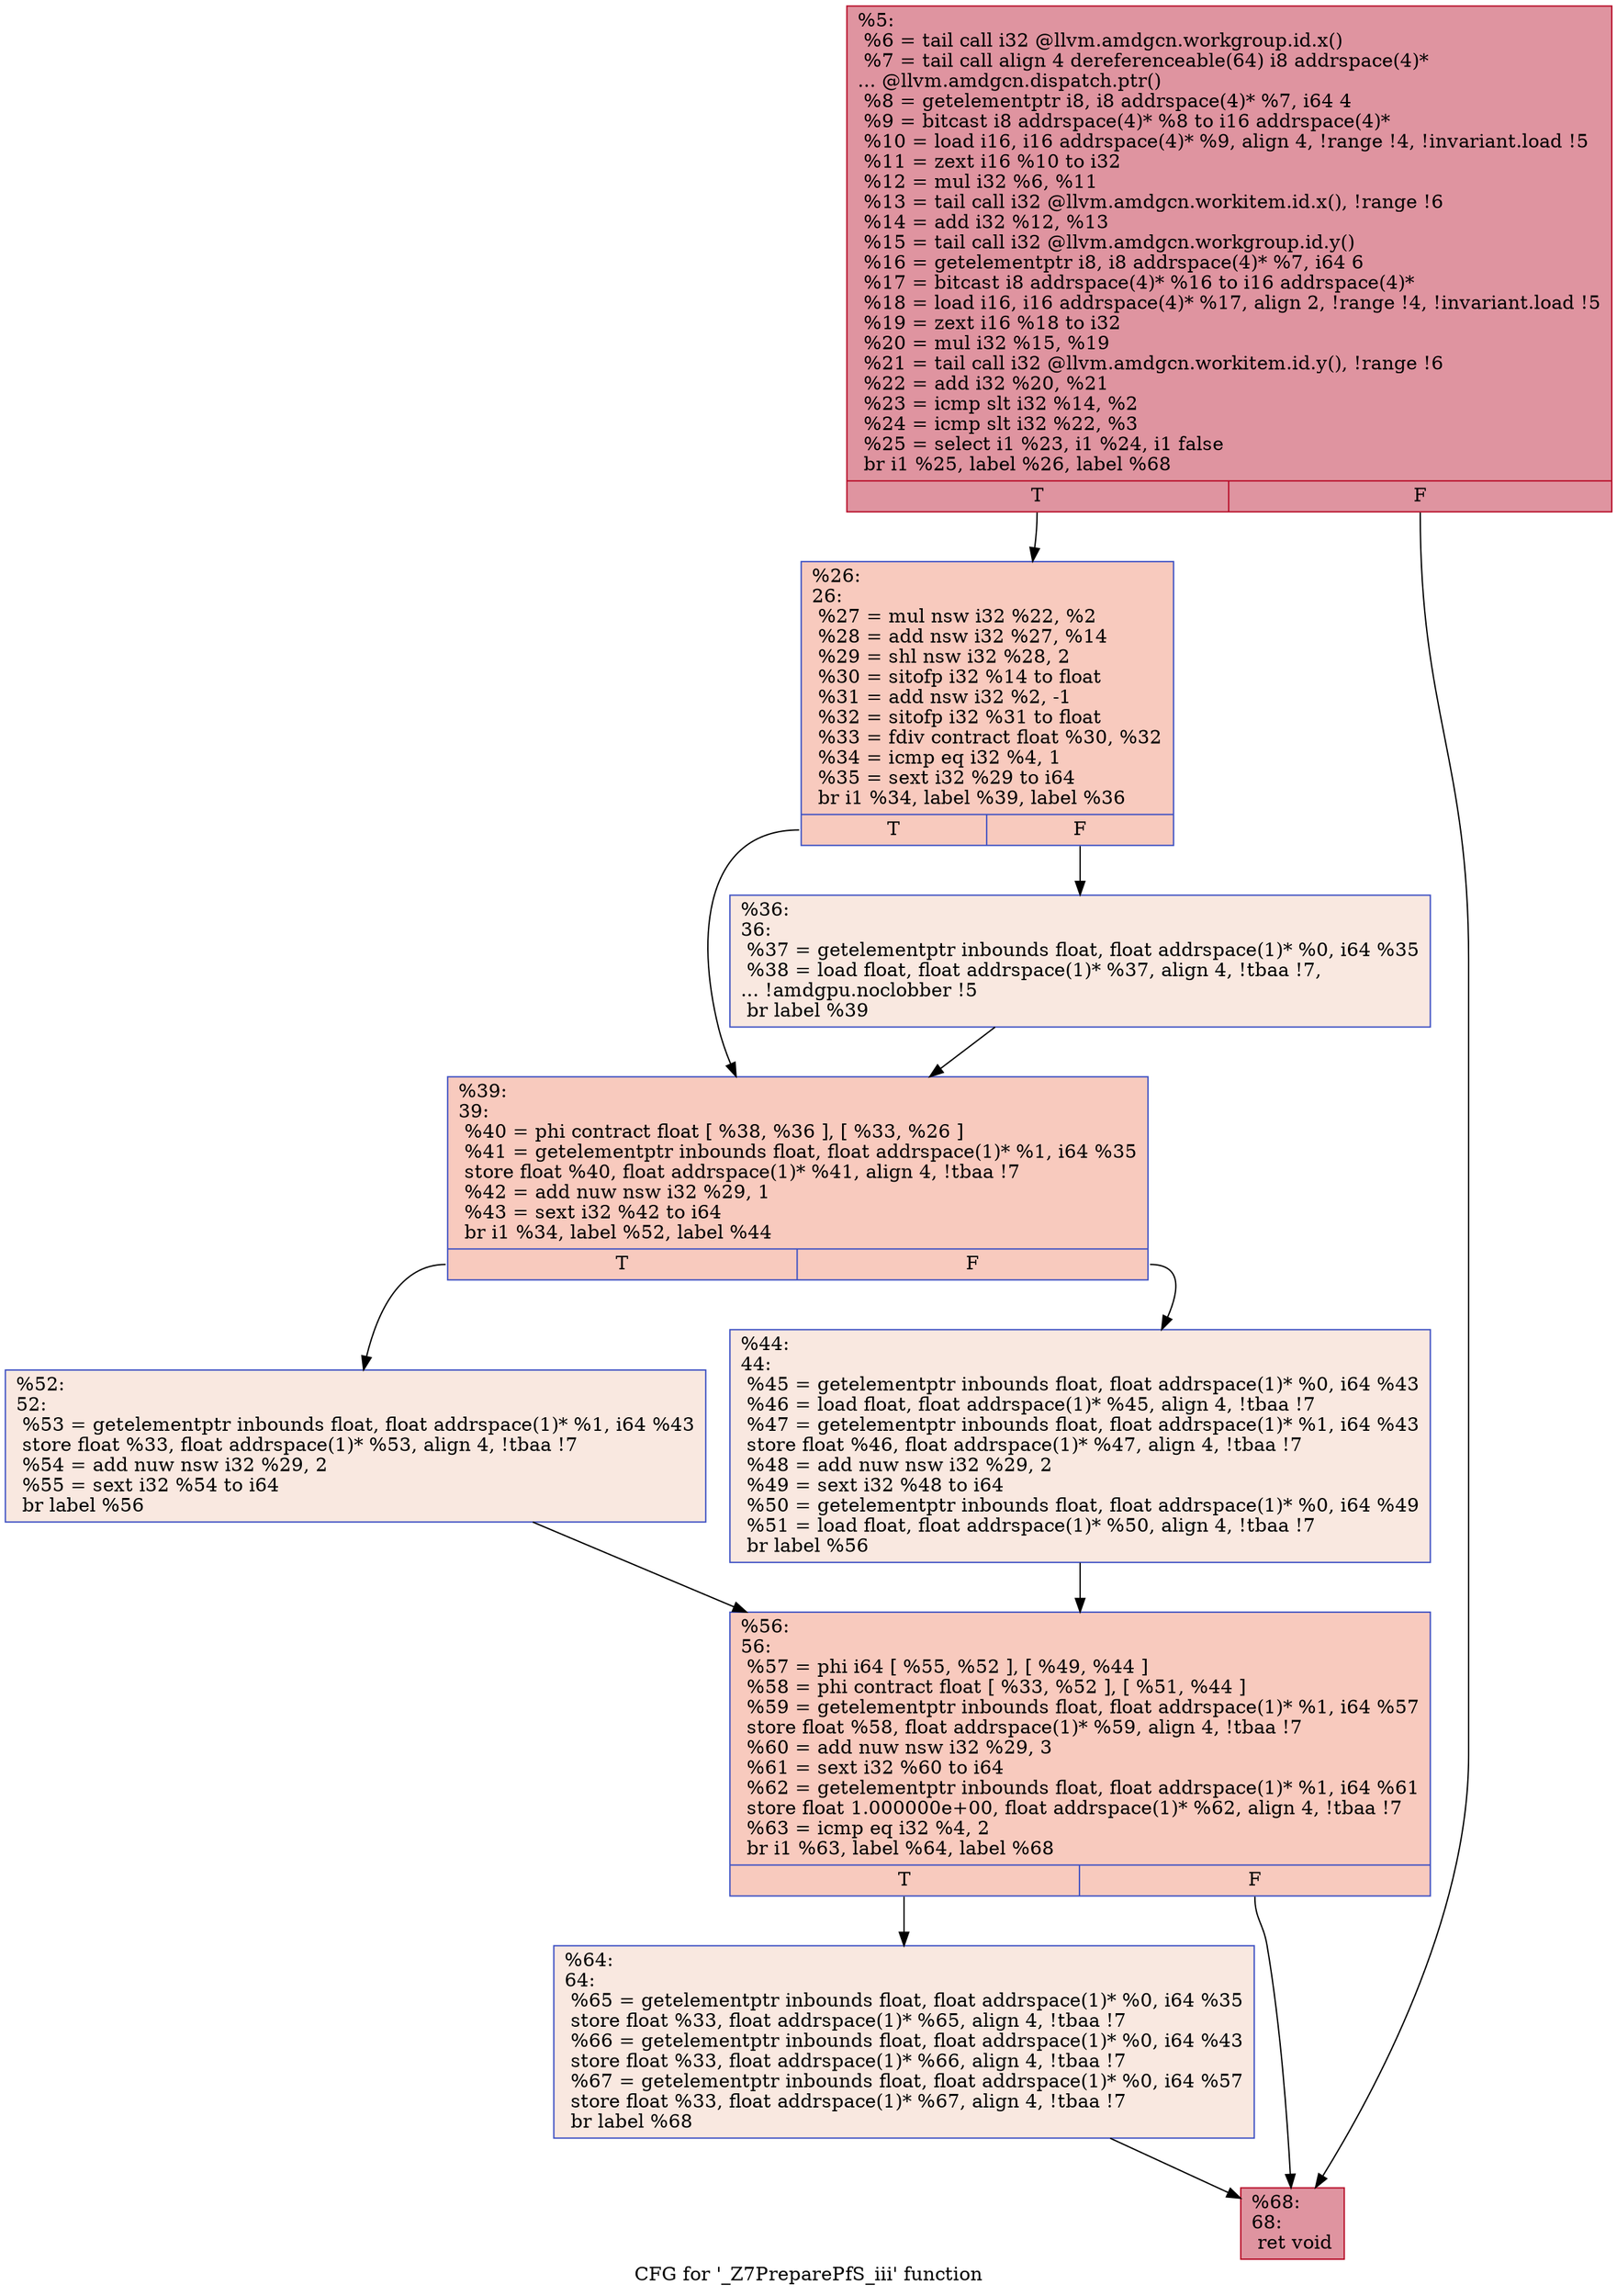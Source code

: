 digraph "CFG for '_Z7PreparePfS_iii' function" {
	label="CFG for '_Z7PreparePfS_iii' function";

	Node0x63fccb0 [shape=record,color="#b70d28ff", style=filled, fillcolor="#b70d2870",label="{%5:\l  %6 = tail call i32 @llvm.amdgcn.workgroup.id.x()\l  %7 = tail call align 4 dereferenceable(64) i8 addrspace(4)*\l... @llvm.amdgcn.dispatch.ptr()\l  %8 = getelementptr i8, i8 addrspace(4)* %7, i64 4\l  %9 = bitcast i8 addrspace(4)* %8 to i16 addrspace(4)*\l  %10 = load i16, i16 addrspace(4)* %9, align 4, !range !4, !invariant.load !5\l  %11 = zext i16 %10 to i32\l  %12 = mul i32 %6, %11\l  %13 = tail call i32 @llvm.amdgcn.workitem.id.x(), !range !6\l  %14 = add i32 %12, %13\l  %15 = tail call i32 @llvm.amdgcn.workgroup.id.y()\l  %16 = getelementptr i8, i8 addrspace(4)* %7, i64 6\l  %17 = bitcast i8 addrspace(4)* %16 to i16 addrspace(4)*\l  %18 = load i16, i16 addrspace(4)* %17, align 2, !range !4, !invariant.load !5\l  %19 = zext i16 %18 to i32\l  %20 = mul i32 %15, %19\l  %21 = tail call i32 @llvm.amdgcn.workitem.id.y(), !range !6\l  %22 = add i32 %20, %21\l  %23 = icmp slt i32 %14, %2\l  %24 = icmp slt i32 %22, %3\l  %25 = select i1 %23, i1 %24, i1 false\l  br i1 %25, label %26, label %68\l|{<s0>T|<s1>F}}"];
	Node0x63fccb0:s0 -> Node0x6400720;
	Node0x63fccb0:s1 -> Node0x64007b0;
	Node0x6400720 [shape=record,color="#3d50c3ff", style=filled, fillcolor="#ef886b70",label="{%26:\l26:                                               \l  %27 = mul nsw i32 %22, %2\l  %28 = add nsw i32 %27, %14\l  %29 = shl nsw i32 %28, 2\l  %30 = sitofp i32 %14 to float\l  %31 = add nsw i32 %2, -1\l  %32 = sitofp i32 %31 to float\l  %33 = fdiv contract float %30, %32\l  %34 = icmp eq i32 %4, 1\l  %35 = sext i32 %29 to i64\l  br i1 %34, label %39, label %36\l|{<s0>T|<s1>F}}"];
	Node0x6400720:s0 -> Node0x63fee20;
	Node0x6400720:s1 -> Node0x6400f80;
	Node0x6400f80 [shape=record,color="#3d50c3ff", style=filled, fillcolor="#f1ccb870",label="{%36:\l36:                                               \l  %37 = getelementptr inbounds float, float addrspace(1)* %0, i64 %35\l  %38 = load float, float addrspace(1)* %37, align 4, !tbaa !7,\l... !amdgpu.noclobber !5\l  br label %39\l}"];
	Node0x6400f80 -> Node0x63fee20;
	Node0x63fee20 [shape=record,color="#3d50c3ff", style=filled, fillcolor="#ef886b70",label="{%39:\l39:                                               \l  %40 = phi contract float [ %38, %36 ], [ %33, %26 ]\l  %41 = getelementptr inbounds float, float addrspace(1)* %1, i64 %35\l  store float %40, float addrspace(1)* %41, align 4, !tbaa !7\l  %42 = add nuw nsw i32 %29, 1\l  %43 = sext i32 %42 to i64\l  br i1 %34, label %52, label %44\l|{<s0>T|<s1>F}}"];
	Node0x63fee20:s0 -> Node0x6401ce0;
	Node0x63fee20:s1 -> Node0x6401d30;
	Node0x6401d30 [shape=record,color="#3d50c3ff", style=filled, fillcolor="#f1ccb870",label="{%44:\l44:                                               \l  %45 = getelementptr inbounds float, float addrspace(1)* %0, i64 %43\l  %46 = load float, float addrspace(1)* %45, align 4, !tbaa !7\l  %47 = getelementptr inbounds float, float addrspace(1)* %1, i64 %43\l  store float %46, float addrspace(1)* %47, align 4, !tbaa !7\l  %48 = add nuw nsw i32 %29, 2\l  %49 = sext i32 %48 to i64\l  %50 = getelementptr inbounds float, float addrspace(1)* %0, i64 %49\l  %51 = load float, float addrspace(1)* %50, align 4, !tbaa !7\l  br label %56\l}"];
	Node0x6401d30 -> Node0x64022c0;
	Node0x6401ce0 [shape=record,color="#3d50c3ff", style=filled, fillcolor="#f1ccb870",label="{%52:\l52:                                               \l  %53 = getelementptr inbounds float, float addrspace(1)* %1, i64 %43\l  store float %33, float addrspace(1)* %53, align 4, !tbaa !7\l  %54 = add nuw nsw i32 %29, 2\l  %55 = sext i32 %54 to i64\l  br label %56\l}"];
	Node0x6401ce0 -> Node0x64022c0;
	Node0x64022c0 [shape=record,color="#3d50c3ff", style=filled, fillcolor="#ef886b70",label="{%56:\l56:                                               \l  %57 = phi i64 [ %55, %52 ], [ %49, %44 ]\l  %58 = phi contract float [ %33, %52 ], [ %51, %44 ]\l  %59 = getelementptr inbounds float, float addrspace(1)* %1, i64 %57\l  store float %58, float addrspace(1)* %59, align 4, !tbaa !7\l  %60 = add nuw nsw i32 %29, 3\l  %61 = sext i32 %60 to i64\l  %62 = getelementptr inbounds float, float addrspace(1)* %1, i64 %61\l  store float 1.000000e+00, float addrspace(1)* %62, align 4, !tbaa !7\l  %63 = icmp eq i32 %4, 2\l  br i1 %63, label %64, label %68\l|{<s0>T|<s1>F}}"];
	Node0x64022c0:s0 -> Node0x6403580;
	Node0x64022c0:s1 -> Node0x64007b0;
	Node0x6403580 [shape=record,color="#3d50c3ff", style=filled, fillcolor="#f1ccb870",label="{%64:\l64:                                               \l  %65 = getelementptr inbounds float, float addrspace(1)* %0, i64 %35\l  store float %33, float addrspace(1)* %65, align 4, !tbaa !7\l  %66 = getelementptr inbounds float, float addrspace(1)* %0, i64 %43\l  store float %33, float addrspace(1)* %66, align 4, !tbaa !7\l  %67 = getelementptr inbounds float, float addrspace(1)* %0, i64 %57\l  store float %33, float addrspace(1)* %67, align 4, !tbaa !7\l  br label %68\l}"];
	Node0x6403580 -> Node0x64007b0;
	Node0x64007b0 [shape=record,color="#b70d28ff", style=filled, fillcolor="#b70d2870",label="{%68:\l68:                                               \l  ret void\l}"];
}
